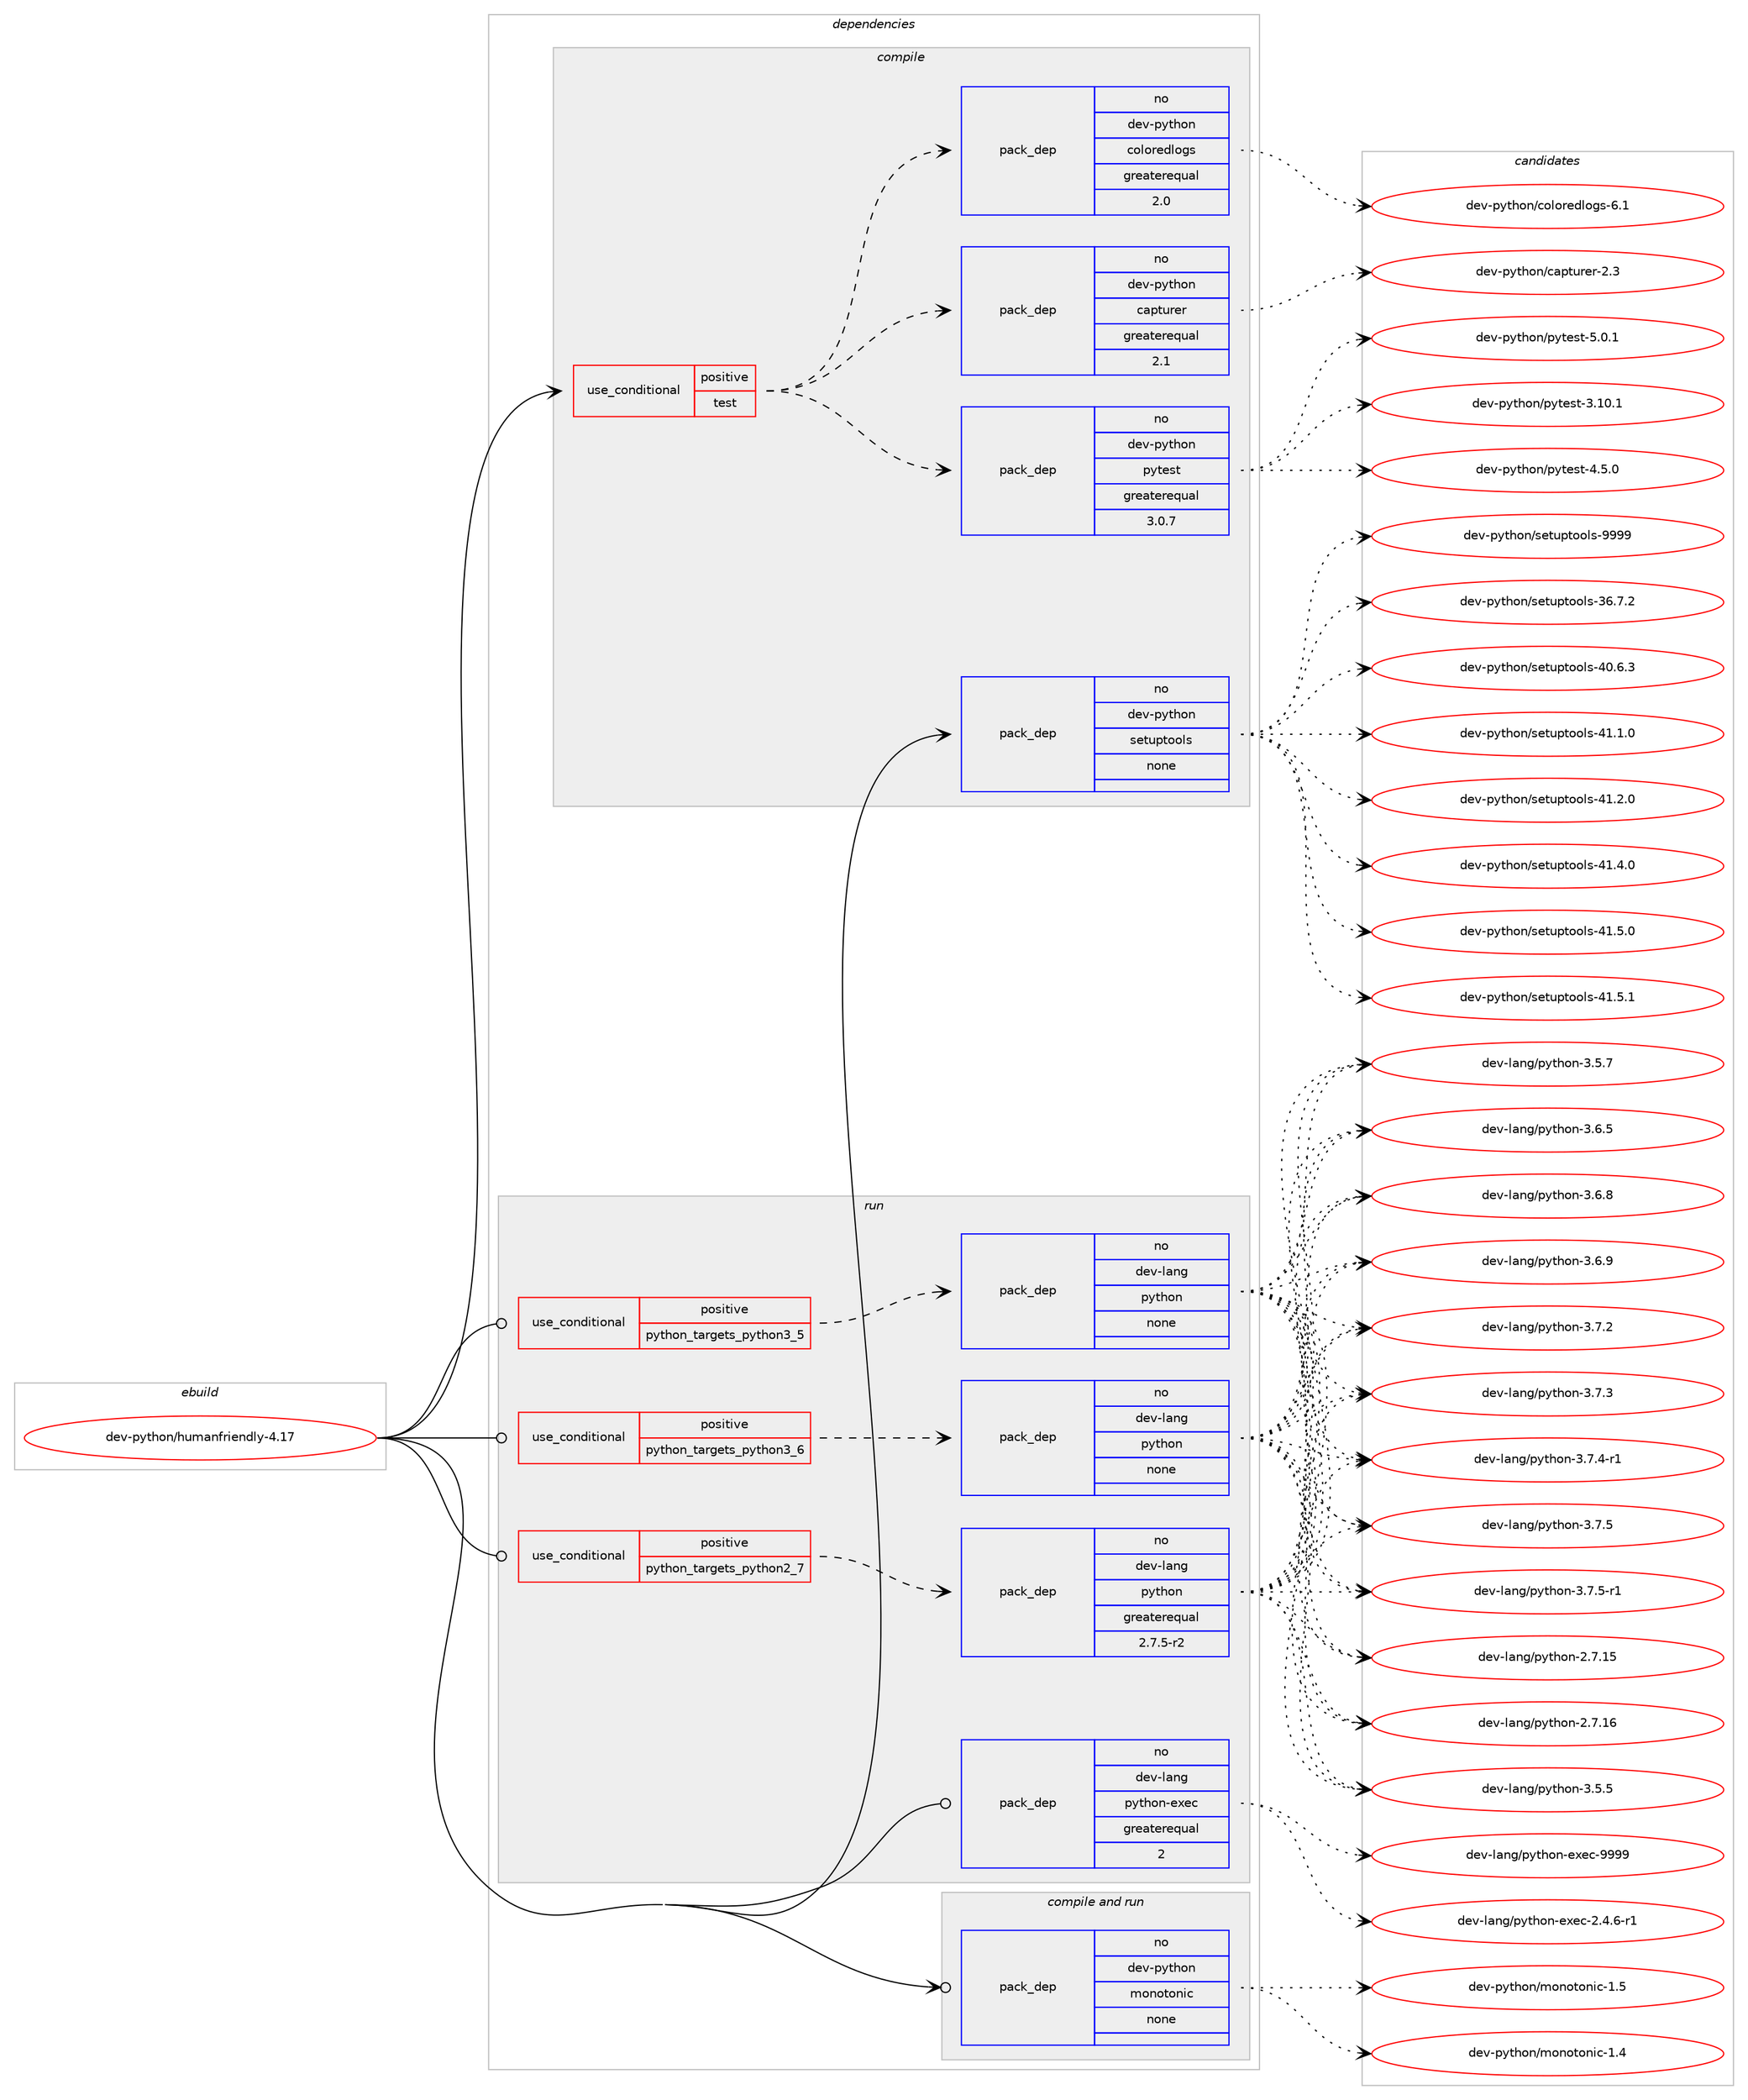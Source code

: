 digraph prolog {

# *************
# Graph options
# *************

newrank=true;
concentrate=true;
compound=true;
graph [rankdir=LR,fontname=Helvetica,fontsize=10,ranksep=1.5];#, ranksep=2.5, nodesep=0.2];
edge  [arrowhead=vee];
node  [fontname=Helvetica,fontsize=10];

# **********
# The ebuild
# **********

subgraph cluster_leftcol {
color=gray;
rank=same;
label=<<i>ebuild</i>>;
id [label="dev-python/humanfriendly-4.17", color=red, width=4, href="../dev-python/humanfriendly-4.17.svg"];
}

# ****************
# The dependencies
# ****************

subgraph cluster_midcol {
color=gray;
label=<<i>dependencies</i>>;
subgraph cluster_compile {
fillcolor="#eeeeee";
style=filled;
label=<<i>compile</i>>;
subgraph cond140607 {
dependency608771 [label=<<TABLE BORDER="0" CELLBORDER="1" CELLSPACING="0" CELLPADDING="4"><TR><TD ROWSPAN="3" CELLPADDING="10">use_conditional</TD></TR><TR><TD>positive</TD></TR><TR><TD>test</TD></TR></TABLE>>, shape=none, color=red];
subgraph pack456365 {
dependency608772 [label=<<TABLE BORDER="0" CELLBORDER="1" CELLSPACING="0" CELLPADDING="4" WIDTH="220"><TR><TD ROWSPAN="6" CELLPADDING="30">pack_dep</TD></TR><TR><TD WIDTH="110">no</TD></TR><TR><TD>dev-python</TD></TR><TR><TD>capturer</TD></TR><TR><TD>greaterequal</TD></TR><TR><TD>2.1</TD></TR></TABLE>>, shape=none, color=blue];
}
dependency608771:e -> dependency608772:w [weight=20,style="dashed",arrowhead="vee"];
subgraph pack456366 {
dependency608773 [label=<<TABLE BORDER="0" CELLBORDER="1" CELLSPACING="0" CELLPADDING="4" WIDTH="220"><TR><TD ROWSPAN="6" CELLPADDING="30">pack_dep</TD></TR><TR><TD WIDTH="110">no</TD></TR><TR><TD>dev-python</TD></TR><TR><TD>coloredlogs</TD></TR><TR><TD>greaterequal</TD></TR><TR><TD>2.0</TD></TR></TABLE>>, shape=none, color=blue];
}
dependency608771:e -> dependency608773:w [weight=20,style="dashed",arrowhead="vee"];
subgraph pack456367 {
dependency608774 [label=<<TABLE BORDER="0" CELLBORDER="1" CELLSPACING="0" CELLPADDING="4" WIDTH="220"><TR><TD ROWSPAN="6" CELLPADDING="30">pack_dep</TD></TR><TR><TD WIDTH="110">no</TD></TR><TR><TD>dev-python</TD></TR><TR><TD>pytest</TD></TR><TR><TD>greaterequal</TD></TR><TR><TD>3.0.7</TD></TR></TABLE>>, shape=none, color=blue];
}
dependency608771:e -> dependency608774:w [weight=20,style="dashed",arrowhead="vee"];
}
id:e -> dependency608771:w [weight=20,style="solid",arrowhead="vee"];
subgraph pack456368 {
dependency608775 [label=<<TABLE BORDER="0" CELLBORDER="1" CELLSPACING="0" CELLPADDING="4" WIDTH="220"><TR><TD ROWSPAN="6" CELLPADDING="30">pack_dep</TD></TR><TR><TD WIDTH="110">no</TD></TR><TR><TD>dev-python</TD></TR><TR><TD>setuptools</TD></TR><TR><TD>none</TD></TR><TR><TD></TD></TR></TABLE>>, shape=none, color=blue];
}
id:e -> dependency608775:w [weight=20,style="solid",arrowhead="vee"];
}
subgraph cluster_compileandrun {
fillcolor="#eeeeee";
style=filled;
label=<<i>compile and run</i>>;
subgraph pack456369 {
dependency608776 [label=<<TABLE BORDER="0" CELLBORDER="1" CELLSPACING="0" CELLPADDING="4" WIDTH="220"><TR><TD ROWSPAN="6" CELLPADDING="30">pack_dep</TD></TR><TR><TD WIDTH="110">no</TD></TR><TR><TD>dev-python</TD></TR><TR><TD>monotonic</TD></TR><TR><TD>none</TD></TR><TR><TD></TD></TR></TABLE>>, shape=none, color=blue];
}
id:e -> dependency608776:w [weight=20,style="solid",arrowhead="odotvee"];
}
subgraph cluster_run {
fillcolor="#eeeeee";
style=filled;
label=<<i>run</i>>;
subgraph cond140608 {
dependency608777 [label=<<TABLE BORDER="0" CELLBORDER="1" CELLSPACING="0" CELLPADDING="4"><TR><TD ROWSPAN="3" CELLPADDING="10">use_conditional</TD></TR><TR><TD>positive</TD></TR><TR><TD>python_targets_python2_7</TD></TR></TABLE>>, shape=none, color=red];
subgraph pack456370 {
dependency608778 [label=<<TABLE BORDER="0" CELLBORDER="1" CELLSPACING="0" CELLPADDING="4" WIDTH="220"><TR><TD ROWSPAN="6" CELLPADDING="30">pack_dep</TD></TR><TR><TD WIDTH="110">no</TD></TR><TR><TD>dev-lang</TD></TR><TR><TD>python</TD></TR><TR><TD>greaterequal</TD></TR><TR><TD>2.7.5-r2</TD></TR></TABLE>>, shape=none, color=blue];
}
dependency608777:e -> dependency608778:w [weight=20,style="dashed",arrowhead="vee"];
}
id:e -> dependency608777:w [weight=20,style="solid",arrowhead="odot"];
subgraph cond140609 {
dependency608779 [label=<<TABLE BORDER="0" CELLBORDER="1" CELLSPACING="0" CELLPADDING="4"><TR><TD ROWSPAN="3" CELLPADDING="10">use_conditional</TD></TR><TR><TD>positive</TD></TR><TR><TD>python_targets_python3_5</TD></TR></TABLE>>, shape=none, color=red];
subgraph pack456371 {
dependency608780 [label=<<TABLE BORDER="0" CELLBORDER="1" CELLSPACING="0" CELLPADDING="4" WIDTH="220"><TR><TD ROWSPAN="6" CELLPADDING="30">pack_dep</TD></TR><TR><TD WIDTH="110">no</TD></TR><TR><TD>dev-lang</TD></TR><TR><TD>python</TD></TR><TR><TD>none</TD></TR><TR><TD></TD></TR></TABLE>>, shape=none, color=blue];
}
dependency608779:e -> dependency608780:w [weight=20,style="dashed",arrowhead="vee"];
}
id:e -> dependency608779:w [weight=20,style="solid",arrowhead="odot"];
subgraph cond140610 {
dependency608781 [label=<<TABLE BORDER="0" CELLBORDER="1" CELLSPACING="0" CELLPADDING="4"><TR><TD ROWSPAN="3" CELLPADDING="10">use_conditional</TD></TR><TR><TD>positive</TD></TR><TR><TD>python_targets_python3_6</TD></TR></TABLE>>, shape=none, color=red];
subgraph pack456372 {
dependency608782 [label=<<TABLE BORDER="0" CELLBORDER="1" CELLSPACING="0" CELLPADDING="4" WIDTH="220"><TR><TD ROWSPAN="6" CELLPADDING="30">pack_dep</TD></TR><TR><TD WIDTH="110">no</TD></TR><TR><TD>dev-lang</TD></TR><TR><TD>python</TD></TR><TR><TD>none</TD></TR><TR><TD></TD></TR></TABLE>>, shape=none, color=blue];
}
dependency608781:e -> dependency608782:w [weight=20,style="dashed",arrowhead="vee"];
}
id:e -> dependency608781:w [weight=20,style="solid",arrowhead="odot"];
subgraph pack456373 {
dependency608783 [label=<<TABLE BORDER="0" CELLBORDER="1" CELLSPACING="0" CELLPADDING="4" WIDTH="220"><TR><TD ROWSPAN="6" CELLPADDING="30">pack_dep</TD></TR><TR><TD WIDTH="110">no</TD></TR><TR><TD>dev-lang</TD></TR><TR><TD>python-exec</TD></TR><TR><TD>greaterequal</TD></TR><TR><TD>2</TD></TR></TABLE>>, shape=none, color=blue];
}
id:e -> dependency608783:w [weight=20,style="solid",arrowhead="odot"];
}
}

# **************
# The candidates
# **************

subgraph cluster_choices {
rank=same;
color=gray;
label=<<i>candidates</i>>;

subgraph choice456365 {
color=black;
nodesep=1;
choice1001011184511212111610411111047999711211611711410111445504651 [label="dev-python/capturer-2.3", color=red, width=4,href="../dev-python/capturer-2.3.svg"];
dependency608772:e -> choice1001011184511212111610411111047999711211611711410111445504651:w [style=dotted,weight="100"];
}
subgraph choice456366 {
color=black;
nodesep=1;
choice10010111845112121116104111110479911110811111410110010811110311545544649 [label="dev-python/coloredlogs-6.1", color=red, width=4,href="../dev-python/coloredlogs-6.1.svg"];
dependency608773:e -> choice10010111845112121116104111110479911110811111410110010811110311545544649:w [style=dotted,weight="100"];
}
subgraph choice456367 {
color=black;
nodesep=1;
choice100101118451121211161041111104711212111610111511645514649484649 [label="dev-python/pytest-3.10.1", color=red, width=4,href="../dev-python/pytest-3.10.1.svg"];
choice1001011184511212111610411111047112121116101115116455246534648 [label="dev-python/pytest-4.5.0", color=red, width=4,href="../dev-python/pytest-4.5.0.svg"];
choice1001011184511212111610411111047112121116101115116455346484649 [label="dev-python/pytest-5.0.1", color=red, width=4,href="../dev-python/pytest-5.0.1.svg"];
dependency608774:e -> choice100101118451121211161041111104711212111610111511645514649484649:w [style=dotted,weight="100"];
dependency608774:e -> choice1001011184511212111610411111047112121116101115116455246534648:w [style=dotted,weight="100"];
dependency608774:e -> choice1001011184511212111610411111047112121116101115116455346484649:w [style=dotted,weight="100"];
}
subgraph choice456368 {
color=black;
nodesep=1;
choice100101118451121211161041111104711510111611711211611111110811545515446554650 [label="dev-python/setuptools-36.7.2", color=red, width=4,href="../dev-python/setuptools-36.7.2.svg"];
choice100101118451121211161041111104711510111611711211611111110811545524846544651 [label="dev-python/setuptools-40.6.3", color=red, width=4,href="../dev-python/setuptools-40.6.3.svg"];
choice100101118451121211161041111104711510111611711211611111110811545524946494648 [label="dev-python/setuptools-41.1.0", color=red, width=4,href="../dev-python/setuptools-41.1.0.svg"];
choice100101118451121211161041111104711510111611711211611111110811545524946504648 [label="dev-python/setuptools-41.2.0", color=red, width=4,href="../dev-python/setuptools-41.2.0.svg"];
choice100101118451121211161041111104711510111611711211611111110811545524946524648 [label="dev-python/setuptools-41.4.0", color=red, width=4,href="../dev-python/setuptools-41.4.0.svg"];
choice100101118451121211161041111104711510111611711211611111110811545524946534648 [label="dev-python/setuptools-41.5.0", color=red, width=4,href="../dev-python/setuptools-41.5.0.svg"];
choice100101118451121211161041111104711510111611711211611111110811545524946534649 [label="dev-python/setuptools-41.5.1", color=red, width=4,href="../dev-python/setuptools-41.5.1.svg"];
choice10010111845112121116104111110471151011161171121161111111081154557575757 [label="dev-python/setuptools-9999", color=red, width=4,href="../dev-python/setuptools-9999.svg"];
dependency608775:e -> choice100101118451121211161041111104711510111611711211611111110811545515446554650:w [style=dotted,weight="100"];
dependency608775:e -> choice100101118451121211161041111104711510111611711211611111110811545524846544651:w [style=dotted,weight="100"];
dependency608775:e -> choice100101118451121211161041111104711510111611711211611111110811545524946494648:w [style=dotted,weight="100"];
dependency608775:e -> choice100101118451121211161041111104711510111611711211611111110811545524946504648:w [style=dotted,weight="100"];
dependency608775:e -> choice100101118451121211161041111104711510111611711211611111110811545524946524648:w [style=dotted,weight="100"];
dependency608775:e -> choice100101118451121211161041111104711510111611711211611111110811545524946534648:w [style=dotted,weight="100"];
dependency608775:e -> choice100101118451121211161041111104711510111611711211611111110811545524946534649:w [style=dotted,weight="100"];
dependency608775:e -> choice10010111845112121116104111110471151011161171121161111111081154557575757:w [style=dotted,weight="100"];
}
subgraph choice456369 {
color=black;
nodesep=1;
choice10010111845112121116104111110471091111101111161111101059945494652 [label="dev-python/monotonic-1.4", color=red, width=4,href="../dev-python/monotonic-1.4.svg"];
choice10010111845112121116104111110471091111101111161111101059945494653 [label="dev-python/monotonic-1.5", color=red, width=4,href="../dev-python/monotonic-1.5.svg"];
dependency608776:e -> choice10010111845112121116104111110471091111101111161111101059945494652:w [style=dotted,weight="100"];
dependency608776:e -> choice10010111845112121116104111110471091111101111161111101059945494653:w [style=dotted,weight="100"];
}
subgraph choice456370 {
color=black;
nodesep=1;
choice10010111845108971101034711212111610411111045504655464953 [label="dev-lang/python-2.7.15", color=red, width=4,href="../dev-lang/python-2.7.15.svg"];
choice10010111845108971101034711212111610411111045504655464954 [label="dev-lang/python-2.7.16", color=red, width=4,href="../dev-lang/python-2.7.16.svg"];
choice100101118451089711010347112121116104111110455146534653 [label="dev-lang/python-3.5.5", color=red, width=4,href="../dev-lang/python-3.5.5.svg"];
choice100101118451089711010347112121116104111110455146534655 [label="dev-lang/python-3.5.7", color=red, width=4,href="../dev-lang/python-3.5.7.svg"];
choice100101118451089711010347112121116104111110455146544653 [label="dev-lang/python-3.6.5", color=red, width=4,href="../dev-lang/python-3.6.5.svg"];
choice100101118451089711010347112121116104111110455146544656 [label="dev-lang/python-3.6.8", color=red, width=4,href="../dev-lang/python-3.6.8.svg"];
choice100101118451089711010347112121116104111110455146544657 [label="dev-lang/python-3.6.9", color=red, width=4,href="../dev-lang/python-3.6.9.svg"];
choice100101118451089711010347112121116104111110455146554650 [label="dev-lang/python-3.7.2", color=red, width=4,href="../dev-lang/python-3.7.2.svg"];
choice100101118451089711010347112121116104111110455146554651 [label="dev-lang/python-3.7.3", color=red, width=4,href="../dev-lang/python-3.7.3.svg"];
choice1001011184510897110103471121211161041111104551465546524511449 [label="dev-lang/python-3.7.4-r1", color=red, width=4,href="../dev-lang/python-3.7.4-r1.svg"];
choice100101118451089711010347112121116104111110455146554653 [label="dev-lang/python-3.7.5", color=red, width=4,href="../dev-lang/python-3.7.5.svg"];
choice1001011184510897110103471121211161041111104551465546534511449 [label="dev-lang/python-3.7.5-r1", color=red, width=4,href="../dev-lang/python-3.7.5-r1.svg"];
dependency608778:e -> choice10010111845108971101034711212111610411111045504655464953:w [style=dotted,weight="100"];
dependency608778:e -> choice10010111845108971101034711212111610411111045504655464954:w [style=dotted,weight="100"];
dependency608778:e -> choice100101118451089711010347112121116104111110455146534653:w [style=dotted,weight="100"];
dependency608778:e -> choice100101118451089711010347112121116104111110455146534655:w [style=dotted,weight="100"];
dependency608778:e -> choice100101118451089711010347112121116104111110455146544653:w [style=dotted,weight="100"];
dependency608778:e -> choice100101118451089711010347112121116104111110455146544656:w [style=dotted,weight="100"];
dependency608778:e -> choice100101118451089711010347112121116104111110455146544657:w [style=dotted,weight="100"];
dependency608778:e -> choice100101118451089711010347112121116104111110455146554650:w [style=dotted,weight="100"];
dependency608778:e -> choice100101118451089711010347112121116104111110455146554651:w [style=dotted,weight="100"];
dependency608778:e -> choice1001011184510897110103471121211161041111104551465546524511449:w [style=dotted,weight="100"];
dependency608778:e -> choice100101118451089711010347112121116104111110455146554653:w [style=dotted,weight="100"];
dependency608778:e -> choice1001011184510897110103471121211161041111104551465546534511449:w [style=dotted,weight="100"];
}
subgraph choice456371 {
color=black;
nodesep=1;
choice10010111845108971101034711212111610411111045504655464953 [label="dev-lang/python-2.7.15", color=red, width=4,href="../dev-lang/python-2.7.15.svg"];
choice10010111845108971101034711212111610411111045504655464954 [label="dev-lang/python-2.7.16", color=red, width=4,href="../dev-lang/python-2.7.16.svg"];
choice100101118451089711010347112121116104111110455146534653 [label="dev-lang/python-3.5.5", color=red, width=4,href="../dev-lang/python-3.5.5.svg"];
choice100101118451089711010347112121116104111110455146534655 [label="dev-lang/python-3.5.7", color=red, width=4,href="../dev-lang/python-3.5.7.svg"];
choice100101118451089711010347112121116104111110455146544653 [label="dev-lang/python-3.6.5", color=red, width=4,href="../dev-lang/python-3.6.5.svg"];
choice100101118451089711010347112121116104111110455146544656 [label="dev-lang/python-3.6.8", color=red, width=4,href="../dev-lang/python-3.6.8.svg"];
choice100101118451089711010347112121116104111110455146544657 [label="dev-lang/python-3.6.9", color=red, width=4,href="../dev-lang/python-3.6.9.svg"];
choice100101118451089711010347112121116104111110455146554650 [label="dev-lang/python-3.7.2", color=red, width=4,href="../dev-lang/python-3.7.2.svg"];
choice100101118451089711010347112121116104111110455146554651 [label="dev-lang/python-3.7.3", color=red, width=4,href="../dev-lang/python-3.7.3.svg"];
choice1001011184510897110103471121211161041111104551465546524511449 [label="dev-lang/python-3.7.4-r1", color=red, width=4,href="../dev-lang/python-3.7.4-r1.svg"];
choice100101118451089711010347112121116104111110455146554653 [label="dev-lang/python-3.7.5", color=red, width=4,href="../dev-lang/python-3.7.5.svg"];
choice1001011184510897110103471121211161041111104551465546534511449 [label="dev-lang/python-3.7.5-r1", color=red, width=4,href="../dev-lang/python-3.7.5-r1.svg"];
dependency608780:e -> choice10010111845108971101034711212111610411111045504655464953:w [style=dotted,weight="100"];
dependency608780:e -> choice10010111845108971101034711212111610411111045504655464954:w [style=dotted,weight="100"];
dependency608780:e -> choice100101118451089711010347112121116104111110455146534653:w [style=dotted,weight="100"];
dependency608780:e -> choice100101118451089711010347112121116104111110455146534655:w [style=dotted,weight="100"];
dependency608780:e -> choice100101118451089711010347112121116104111110455146544653:w [style=dotted,weight="100"];
dependency608780:e -> choice100101118451089711010347112121116104111110455146544656:w [style=dotted,weight="100"];
dependency608780:e -> choice100101118451089711010347112121116104111110455146544657:w [style=dotted,weight="100"];
dependency608780:e -> choice100101118451089711010347112121116104111110455146554650:w [style=dotted,weight="100"];
dependency608780:e -> choice100101118451089711010347112121116104111110455146554651:w [style=dotted,weight="100"];
dependency608780:e -> choice1001011184510897110103471121211161041111104551465546524511449:w [style=dotted,weight="100"];
dependency608780:e -> choice100101118451089711010347112121116104111110455146554653:w [style=dotted,weight="100"];
dependency608780:e -> choice1001011184510897110103471121211161041111104551465546534511449:w [style=dotted,weight="100"];
}
subgraph choice456372 {
color=black;
nodesep=1;
choice10010111845108971101034711212111610411111045504655464953 [label="dev-lang/python-2.7.15", color=red, width=4,href="../dev-lang/python-2.7.15.svg"];
choice10010111845108971101034711212111610411111045504655464954 [label="dev-lang/python-2.7.16", color=red, width=4,href="../dev-lang/python-2.7.16.svg"];
choice100101118451089711010347112121116104111110455146534653 [label="dev-lang/python-3.5.5", color=red, width=4,href="../dev-lang/python-3.5.5.svg"];
choice100101118451089711010347112121116104111110455146534655 [label="dev-lang/python-3.5.7", color=red, width=4,href="../dev-lang/python-3.5.7.svg"];
choice100101118451089711010347112121116104111110455146544653 [label="dev-lang/python-3.6.5", color=red, width=4,href="../dev-lang/python-3.6.5.svg"];
choice100101118451089711010347112121116104111110455146544656 [label="dev-lang/python-3.6.8", color=red, width=4,href="../dev-lang/python-3.6.8.svg"];
choice100101118451089711010347112121116104111110455146544657 [label="dev-lang/python-3.6.9", color=red, width=4,href="../dev-lang/python-3.6.9.svg"];
choice100101118451089711010347112121116104111110455146554650 [label="dev-lang/python-3.7.2", color=red, width=4,href="../dev-lang/python-3.7.2.svg"];
choice100101118451089711010347112121116104111110455146554651 [label="dev-lang/python-3.7.3", color=red, width=4,href="../dev-lang/python-3.7.3.svg"];
choice1001011184510897110103471121211161041111104551465546524511449 [label="dev-lang/python-3.7.4-r1", color=red, width=4,href="../dev-lang/python-3.7.4-r1.svg"];
choice100101118451089711010347112121116104111110455146554653 [label="dev-lang/python-3.7.5", color=red, width=4,href="../dev-lang/python-3.7.5.svg"];
choice1001011184510897110103471121211161041111104551465546534511449 [label="dev-lang/python-3.7.5-r1", color=red, width=4,href="../dev-lang/python-3.7.5-r1.svg"];
dependency608782:e -> choice10010111845108971101034711212111610411111045504655464953:w [style=dotted,weight="100"];
dependency608782:e -> choice10010111845108971101034711212111610411111045504655464954:w [style=dotted,weight="100"];
dependency608782:e -> choice100101118451089711010347112121116104111110455146534653:w [style=dotted,weight="100"];
dependency608782:e -> choice100101118451089711010347112121116104111110455146534655:w [style=dotted,weight="100"];
dependency608782:e -> choice100101118451089711010347112121116104111110455146544653:w [style=dotted,weight="100"];
dependency608782:e -> choice100101118451089711010347112121116104111110455146544656:w [style=dotted,weight="100"];
dependency608782:e -> choice100101118451089711010347112121116104111110455146544657:w [style=dotted,weight="100"];
dependency608782:e -> choice100101118451089711010347112121116104111110455146554650:w [style=dotted,weight="100"];
dependency608782:e -> choice100101118451089711010347112121116104111110455146554651:w [style=dotted,weight="100"];
dependency608782:e -> choice1001011184510897110103471121211161041111104551465546524511449:w [style=dotted,weight="100"];
dependency608782:e -> choice100101118451089711010347112121116104111110455146554653:w [style=dotted,weight="100"];
dependency608782:e -> choice1001011184510897110103471121211161041111104551465546534511449:w [style=dotted,weight="100"];
}
subgraph choice456373 {
color=black;
nodesep=1;
choice10010111845108971101034711212111610411111045101120101994550465246544511449 [label="dev-lang/python-exec-2.4.6-r1", color=red, width=4,href="../dev-lang/python-exec-2.4.6-r1.svg"];
choice10010111845108971101034711212111610411111045101120101994557575757 [label="dev-lang/python-exec-9999", color=red, width=4,href="../dev-lang/python-exec-9999.svg"];
dependency608783:e -> choice10010111845108971101034711212111610411111045101120101994550465246544511449:w [style=dotted,weight="100"];
dependency608783:e -> choice10010111845108971101034711212111610411111045101120101994557575757:w [style=dotted,weight="100"];
}
}

}
